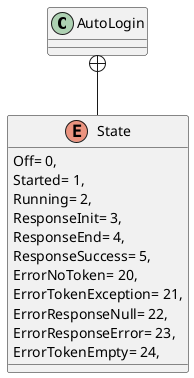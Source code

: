 @startuml
class AutoLogin {
}
enum State {
    Off= 0,
    Started= 1,
    Running= 2,
    ResponseInit= 3,
    ResponseEnd= 4,
    ResponseSuccess= 5,
    ErrorNoToken= 20,
    ErrorTokenException= 21,
    ErrorResponseNull= 22,
    ErrorResponseError= 23,
    ErrorTokenEmpty= 24,
}
AutoLogin +-- State
@enduml
